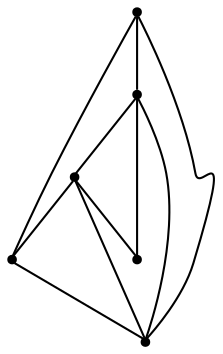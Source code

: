 graph {
  node [shape=point,comment="{\"directed\":false,\"doi\":\"10.1007/3-540-46648-7_19\",\"figure\":\"? (2)\"}"]

  v0 [pos="928.3660315736274,216.03705041035965"]
  v1 [pos="686.8358623777201,216.0370504103596"]
  v2 [pos="928.3660315736274,458.07825206715097"]
  v3 [pos="807.1008650789576,337.0576512387553"]
  v4 [pos="686.8358623777201,458.07825206715097"]
  v5 [pos="620.0775163310648,337.0576512387553"]

  v0 -- v1 [id="-1",pos="928.3660315736274,216.03705041035965 686.8358623777201,216.0370504103596 686.8358623777201,216.0370504103596 686.8358623777201,216.0370504103596"]
  v5 -- v1 [id="-2",pos="620.0775163310648,337.0576512387553 686.8358623777201,216.0370504103596 686.8358623777201,216.0370504103596 686.8358623777201,216.0370504103596"]
  v4 -- v5 [id="-3",pos="686.8358623777201,458.07825206715097 620.0775163310648,337.0576512387553 620.0775163310648,337.0576512387553 620.0775163310648,337.0576512387553"]
  v4 -- v2 [id="-4",pos="686.8358623777201,458.07825206715097 928.3660315736274,458.07825206715097 928.3660315736274,458.07825206715097 928.3660315736274,458.07825206715097"]
  v4 -- v3 [id="-5",pos="686.8358623777201,458.07825206715097 807.1008650789576,337.0576512387553 807.1008650789576,337.0576512387553 807.1008650789576,337.0576512387553"]
  v3 -- v0 [id="-6",pos="807.1008650789576,337.0576512387553 928.3660315736274,216.03705041035965 928.3660315736274,216.03705041035965 928.3660315736274,216.03705041035965"]
  v1 -- v4 [id="-7",pos="686.8358623777201,216.0370504103596 686.8358623777201,458.07825206715097 686.8358623777201,458.07825206715097 686.8358623777201,458.07825206715097"]
  v2 -- v3 [id="-8",pos="928.3660315736274,458.07825206715097 807.1008650789576,337.0576512387553 807.1008650789576,337.0576512387553 807.1008650789576,337.0576512387553"]
  v3 -- v1 [id="-9",pos="807.1008650789576,337.0576512387553 686.8358623777201,216.0370504103596 686.8358623777201,216.0370504103596 686.8358623777201,216.0370504103596"]
  v2 -- v0 [id="-10",pos="928.3660315736274,458.07825206715097 928.3660315736274,216.03705041035965 928.3660315736274,216.03705041035965 928.3660315736274,216.03705041035965"]
}